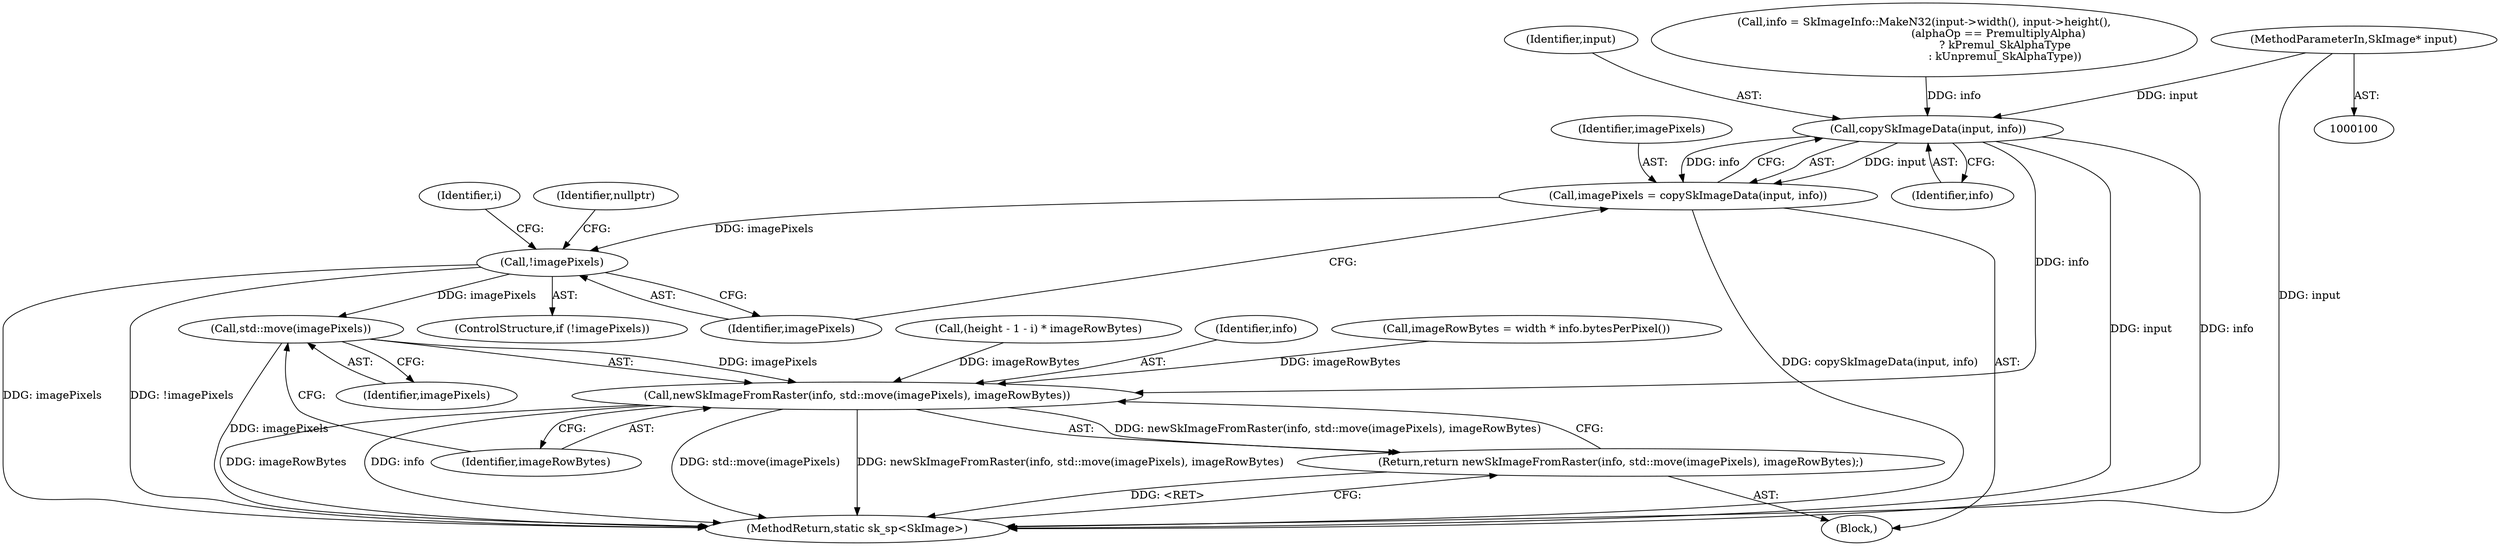 digraph "0_Chrome_d59a4441697f6253e7dc3f7ae5caad6e5fd2c778_3@pointer" {
"1000101" [label="(MethodParameterIn,SkImage* input)"];
"1000137" [label="(Call,copySkImageData(input, info))"];
"1000135" [label="(Call,imagePixels = copySkImageData(input, info))"];
"1000141" [label="(Call,!imagePixels)"];
"1000195" [label="(Call,std::move(imagePixels))"];
"1000193" [label="(Call,newSkImageFromRaster(info, std::move(imagePixels), imageRowBytes))"];
"1000192" [label="(Return,return newSkImageFromRaster(info, std::move(imagePixels), imageRowBytes);)"];
"1000135" [label="(Call,imagePixels = copySkImageData(input, info))"];
"1000142" [label="(Identifier,imagePixels)"];
"1000148" [label="(Identifier,i)"];
"1000101" [label="(MethodParameterIn,SkImage* input)"];
"1000195" [label="(Call,std::move(imagePixels))"];
"1000138" [label="(Identifier,input)"];
"1000193" [label="(Call,newSkImageFromRaster(info, std::move(imagePixels), imageRowBytes))"];
"1000175" [label="(Call,(height - 1 - i) * imageRowBytes)"];
"1000117" [label="(Call,info = SkImageInfo::MakeN32(input->width(), input->height(),\n                                           (alphaOp == PremultiplyAlpha)\n                                               ? kPremul_SkAlphaType\n                                               : kUnpremul_SkAlphaType))"];
"1000196" [label="(Identifier,imagePixels)"];
"1000139" [label="(Identifier,info)"];
"1000192" [label="(Return,return newSkImageFromRaster(info, std::move(imagePixels), imageRowBytes);)"];
"1000140" [label="(ControlStructure,if (!imagePixels))"];
"1000144" [label="(Identifier,nullptr)"];
"1000137" [label="(Call,copySkImageData(input, info))"];
"1000141" [label="(Call,!imagePixels)"];
"1000198" [label="(MethodReturn,static sk_sp<SkImage>)"];
"1000194" [label="(Identifier,info)"];
"1000103" [label="(Block,)"];
"1000136" [label="(Identifier,imagePixels)"];
"1000129" [label="(Call,imageRowBytes = width * info.bytesPerPixel())"];
"1000197" [label="(Identifier,imageRowBytes)"];
"1000101" -> "1000100"  [label="AST: "];
"1000101" -> "1000198"  [label="DDG: input"];
"1000101" -> "1000137"  [label="DDG: input"];
"1000137" -> "1000135"  [label="AST: "];
"1000137" -> "1000139"  [label="CFG: "];
"1000138" -> "1000137"  [label="AST: "];
"1000139" -> "1000137"  [label="AST: "];
"1000135" -> "1000137"  [label="CFG: "];
"1000137" -> "1000198"  [label="DDG: input"];
"1000137" -> "1000198"  [label="DDG: info"];
"1000137" -> "1000135"  [label="DDG: input"];
"1000137" -> "1000135"  [label="DDG: info"];
"1000117" -> "1000137"  [label="DDG: info"];
"1000137" -> "1000193"  [label="DDG: info"];
"1000135" -> "1000103"  [label="AST: "];
"1000136" -> "1000135"  [label="AST: "];
"1000142" -> "1000135"  [label="CFG: "];
"1000135" -> "1000198"  [label="DDG: copySkImageData(input, info)"];
"1000135" -> "1000141"  [label="DDG: imagePixels"];
"1000141" -> "1000140"  [label="AST: "];
"1000141" -> "1000142"  [label="CFG: "];
"1000142" -> "1000141"  [label="AST: "];
"1000144" -> "1000141"  [label="CFG: "];
"1000148" -> "1000141"  [label="CFG: "];
"1000141" -> "1000198"  [label="DDG: imagePixels"];
"1000141" -> "1000198"  [label="DDG: !imagePixels"];
"1000141" -> "1000195"  [label="DDG: imagePixels"];
"1000195" -> "1000193"  [label="AST: "];
"1000195" -> "1000196"  [label="CFG: "];
"1000196" -> "1000195"  [label="AST: "];
"1000197" -> "1000195"  [label="CFG: "];
"1000195" -> "1000198"  [label="DDG: imagePixels"];
"1000195" -> "1000193"  [label="DDG: imagePixels"];
"1000193" -> "1000192"  [label="AST: "];
"1000193" -> "1000197"  [label="CFG: "];
"1000194" -> "1000193"  [label="AST: "];
"1000197" -> "1000193"  [label="AST: "];
"1000192" -> "1000193"  [label="CFG: "];
"1000193" -> "1000198"  [label="DDG: imageRowBytes"];
"1000193" -> "1000198"  [label="DDG: info"];
"1000193" -> "1000198"  [label="DDG: std::move(imagePixels)"];
"1000193" -> "1000198"  [label="DDG: newSkImageFromRaster(info, std::move(imagePixels), imageRowBytes)"];
"1000193" -> "1000192"  [label="DDG: newSkImageFromRaster(info, std::move(imagePixels), imageRowBytes)"];
"1000129" -> "1000193"  [label="DDG: imageRowBytes"];
"1000175" -> "1000193"  [label="DDG: imageRowBytes"];
"1000192" -> "1000103"  [label="AST: "];
"1000198" -> "1000192"  [label="CFG: "];
"1000192" -> "1000198"  [label="DDG: <RET>"];
}
